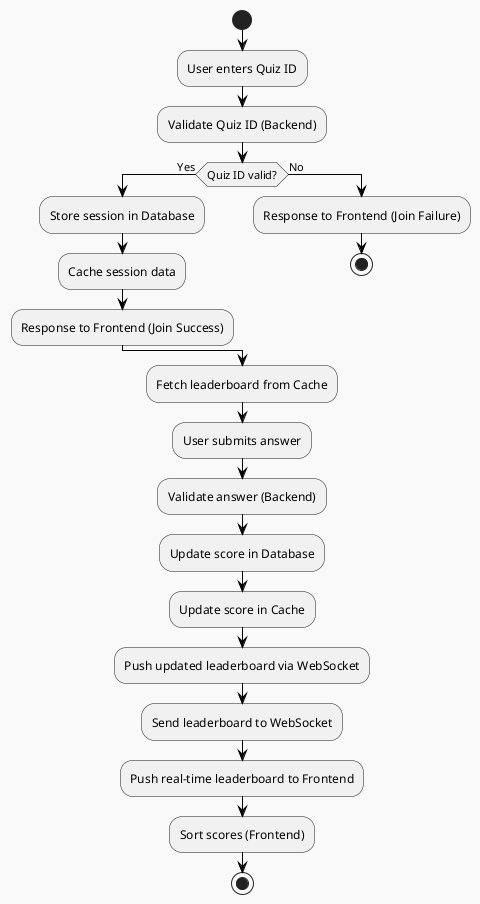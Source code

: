 @startuml
skinparam backgroundColor #F9F9F9
skinparam shadowing false
skinparam ArrowColor #000000
skinparam NodeBorderColor #000000
skinparam NodeBackgroundColor #ADD1B2

start

:User enters Quiz ID;
:Validate Quiz ID (Backend);

if (Quiz ID valid?) then (Yes)
  :Store session in Database;
  :Cache session data;
  :Response to Frontend (Join Success);
else (No)
  :Response to Frontend (Join Failure);
  stop
endif

:Fetch leaderboard from Cache;
:User submits answer;
:Validate answer (Backend);
:Update score in Database;
:Update score in Cache;
:Push updated leaderboard via WebSocket;
:Send leaderboard to WebSocket;
:Push real-time leaderboard to Frontend;
:Sort scores (Frontend);

stop
@enduml
